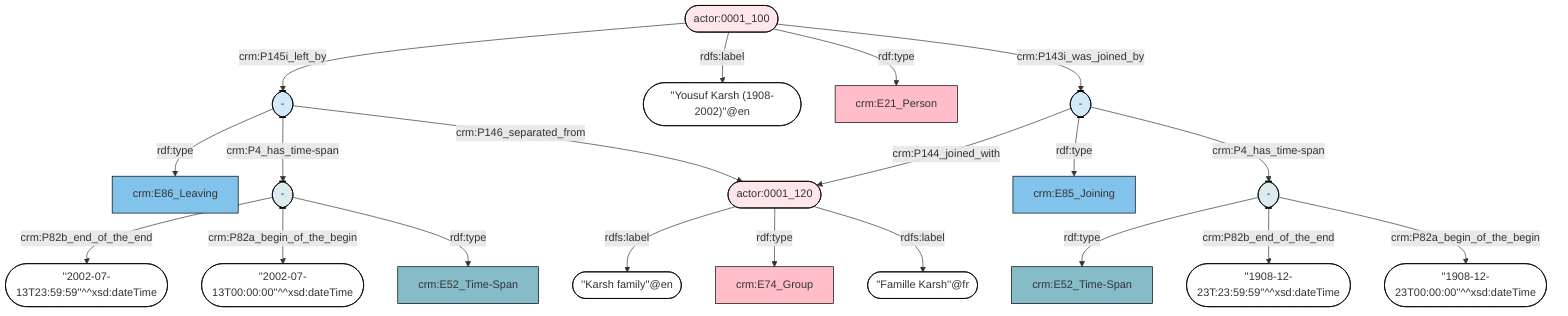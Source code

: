 graph TD
classDef Literal fill:#ffffff,stroke:#000000;
classDef Literal_URI fill:,stroke:;
classDef E1_CRM_Entity fill:#ffffff,stroke:#000000;
classDef E1_CRM_Entity_URI fill:#ffffff,stroke:#000000;
classDef E2_Temporal_Entity fill:#82c3ec,stroke:#000000;
classDef E2_Temporal_Entity_URI fill:#d2e9f9,stroke:#000000;
classDef E55_Type fill:#fab565,stroke:#000000;
classDef E55_Type_URI fill:#fde7ce,stroke:#000000;
classDef E52_Time-Span fill:#86bcc8,stroke:#000000;
classDef E52_Time-Span_URI fill:#dcebef,stroke:#000000;
classDef E41_Appellation fill:#fef3ba,stroke:#000000;
classDef E41_Appellation_URI fill:#fffae6,stroke:#000000;
classDef E53_Place fill:#94cc7d,stroke:#000000;
classDef E53_Place_URI fill:#e1f1da,stroke:#000000;
classDef E77_Persistent_Item fill:#ffffff,stroke:#000000;
classDef E77_Persistent_Item_URI fill:#ffffff,stroke:#000000;
classDef E28_Conceptual_Object fill:#fddc34,stroke:#000000;
classDef E28_Conceptual_Object_URI fill:#fef6cd,stroke:#000000;
classDef E18_Physical_Thing fill:#e1ba9c,stroke:#000000;
classDef E18_Physical_Thing_URI fill:#f3e5d8,stroke:#000000;
classDef E39_Actor fill:#ffbdca,stroke:#000000;
classDef E39_Actor_URI fill:#ffe6eb,stroke:#000000;
classDef PC0_Typed_CRM_Property fill:#cc80ff,stroke:#000000;
classDef PC0_Typed_CRM_Property_URI fill:#ebccff,stroke:#000000;
classDef Multi fill:#cccccc,stroke:#000000;
classDef Multi_URI fill:#cccccc,stroke:#000000;
0(["-"]):::E2_Temporal_Entity_URI -->|rdf:type| 1["crm:E86_Leaving"]:::E2_Temporal_Entity
2(["-"]) -->|crm:P82b_end_of_the_end| 3(["''2002-07-13T23:59:59''^^xsd:dateTime"]):::Literal
0(["-"]) -->|crm:P4_has_time-span| 2(["-"])
4(["actor:0001_100"]) -->|crm:P145i_left_by| 0(["-"])
5(["-"]) -->|crm:P144_joined_with| 6(["actor:0001_120"])
2(["-"]) -->|crm:P82a_begin_of_the_begin| 7(["''2002-07-13T00:00:00''^^xsd:dateTime"]):::Literal
6(["actor:0001_120"]) -->|rdfs:label| 8(["''Karsh family''@en"]):::Literal
4(["actor:0001_100"]) -->|rdfs:label| 9(["''Yousuf Karsh (1908-2002)''@en"]):::Literal
10(["-"]):::E52_Time-Span_URI -->|rdf:type| 11["crm:E52_Time-Span"]:::E52_Time-Span
6(["actor:0001_120"]):::E39_Actor_URI -->|rdf:type| 12["crm:E74_Group"]:::E39_Actor
4(["actor:0001_100"]):::E39_Actor_URI -->|rdf:type| 13["crm:E21_Person"]:::E39_Actor
10(["-"]) -->|crm:P82b_end_of_the_end| 14(["''1908-12-23T:23:59:59''^^xsd:dateTime"]):::Literal
6(["actor:0001_120"]) -->|rdfs:label| 15(["''Famille Karsh''@fr"]):::Literal
10(["-"]) -->|crm:P82a_begin_of_the_begin| 16(["''1908-12-23T00:00:00''^^xsd:dateTime"]):::Literal
5(["-"]):::E2_Temporal_Entity_URI -->|rdf:type| 17["crm:E85_Joining"]:::E2_Temporal_Entity
5(["-"]) -->|crm:P4_has_time-span| 10(["-"])
2(["-"]):::E52_Time-Span_URI -->|rdf:type| 18["crm:E52_Time-Span"]:::E52_Time-Span
0(["-"]) -->|crm:P146_separated_from| 6(["actor:0001_120"])
4(["actor:0001_100"]) -->|crm:P143i_was_joined_by| 5(["-"])